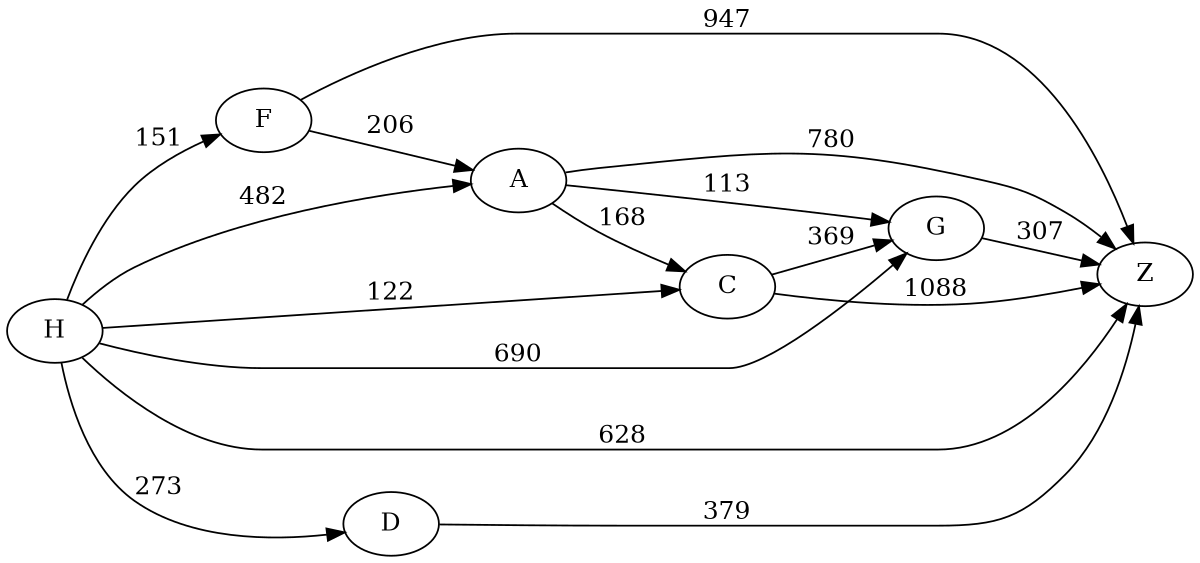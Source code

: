 digraph G {
	rankdir=LR size="8,5"
	H
	F
	H -> F [label=151]
	H
	Z
	H -> Z [label=628]
	H
	A
	H -> A [label=482]
	H
	C
	H -> C [label=122]
	H
	G
	H -> G [label=690]
	H
	D
	H -> D [label=273]
	F
	Z
	F -> Z [label=947]
	F
	A
	F -> A [label=206]
	A
	Z
	A -> Z [label=780]
	A
	G
	A -> G [label=113]
	A
	C
	A -> C [label=168]
	G
	Z
	G -> Z [label=307]
	C
	Z
	C -> Z [label=1088]
	C
	G
	C -> G [label=369]
	D
	Z
	D -> Z [label=379]
}
